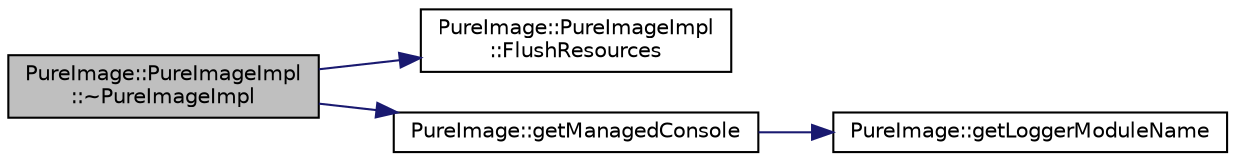 digraph "PureImage::PureImageImpl::~PureImageImpl"
{
 // LATEX_PDF_SIZE
  edge [fontname="Helvetica",fontsize="10",labelfontname="Helvetica",labelfontsize="10"];
  node [fontname="Helvetica",fontsize="10",shape=record];
  rankdir="LR";
  Node1 [label="PureImage::PureImageImpl\l::~PureImageImpl",height=0.2,width=0.4,color="black", fillcolor="grey75", style="filled", fontcolor="black",tooltip=" "];
  Node1 -> Node2 [color="midnightblue",fontsize="10",style="solid",fontname="Helvetica"];
  Node2 [label="PureImage::PureImageImpl\l::FlushResources",height=0.2,width=0.4,color="black", fillcolor="white", style="filled",URL="$class_pure_image_1_1_pure_image_impl.html#a9078c4807aca424a2184cfc53d574171",tooltip=" "];
  Node1 -> Node3 [color="midnightblue",fontsize="10",style="solid",fontname="Helvetica"];
  Node3 [label="PureImage::getManagedConsole",height=0.2,width=0.4,color="black", fillcolor="white", style="filled",URL="$class_pure_image.html#af84a4ebf44d686d642e853dde9513566",tooltip="Returns access to console preset with logger module name as this class."];
  Node3 -> Node4 [color="midnightblue",fontsize="10",style="solid",fontname="Helvetica"];
  Node4 [label="PureImage::getLoggerModuleName",height=0.2,width=0.4,color="black", fillcolor="white", style="filled",URL="$class_pure_image.html#a4296bf88d2628517c44c4b43cc12d4fd",tooltip="Returns the logger module name of this class."];
}
